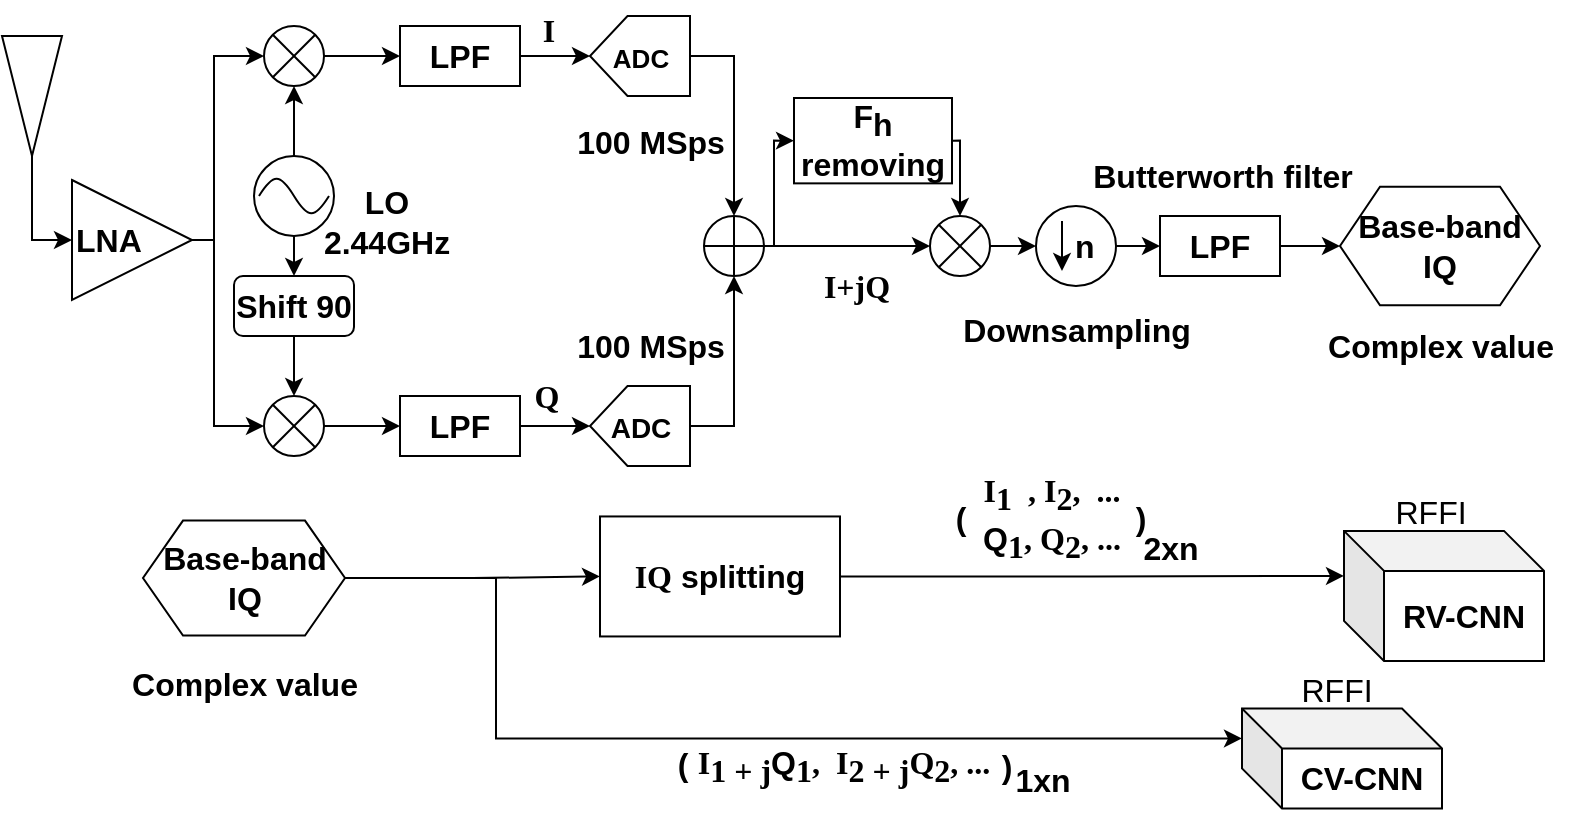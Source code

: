 <mxfile version="23.1.5" type="github">
  <diagram name="Page-1" id="2YBvvXClWsGukQMizWep">
    <mxGraphModel dx="941" dy="523" grid="1" gridSize="10" guides="1" tooltips="1" connect="1" arrows="1" fold="1" page="1" pageScale="1" pageWidth="850" pageHeight="1100" math="0" shadow="0">
      <root>
        <mxCell id="0" />
        <mxCell id="1" parent="0" />
        <mxCell id="MCohfSdGYtcVFteW_mZE-78" style="edgeStyle=orthogonalEdgeStyle;rounded=0;orthogonalLoop=1;jettySize=auto;html=1;exitX=1;exitY=0.5;exitDx=0;exitDy=0;entryX=0;entryY=0.5;entryDx=0;entryDy=0;fontSize=16;fontStyle=1" parent="1" source="MCohfSdGYtcVFteW_mZE-2" target="MCohfSdGYtcVFteW_mZE-4" edge="1">
          <mxGeometry relative="1" as="geometry" />
        </mxCell>
        <mxCell id="MCohfSdGYtcVFteW_mZE-2" value="" style="triangle;whiteSpace=wrap;html=1;rotation=90;fontSize=16;fontStyle=1" parent="1" vertex="1">
          <mxGeometry x="-12" y="275" width="60" height="30" as="geometry" />
        </mxCell>
        <mxCell id="MCohfSdGYtcVFteW_mZE-27" style="edgeStyle=orthogonalEdgeStyle;rounded=0;orthogonalLoop=1;jettySize=auto;html=1;exitX=1;exitY=0.5;exitDx=0;exitDy=0;entryX=0;entryY=0.5;entryDx=0;entryDy=0;fontSize=16;fontStyle=1" parent="1" source="MCohfSdGYtcVFteW_mZE-4" target="MCohfSdGYtcVFteW_mZE-12" edge="1">
          <mxGeometry relative="1" as="geometry">
            <mxPoint x="96" y="390" as="targetPoint" />
            <Array as="points">
              <mxPoint x="109" y="362" />
              <mxPoint x="109" y="455" />
            </Array>
          </mxGeometry>
        </mxCell>
        <mxCell id="MCohfSdGYtcVFteW_mZE-75" style="edgeStyle=orthogonalEdgeStyle;rounded=0;orthogonalLoop=1;jettySize=auto;html=1;exitX=1;exitY=0.5;exitDx=0;exitDy=0;entryX=0;entryY=0.5;entryDx=0;entryDy=0;fontSize=16;fontStyle=1" parent="1" source="MCohfSdGYtcVFteW_mZE-4" target="MCohfSdGYtcVFteW_mZE-6" edge="1">
          <mxGeometry relative="1" as="geometry">
            <Array as="points">
              <mxPoint x="109" y="362" />
              <mxPoint x="109" y="270" />
            </Array>
          </mxGeometry>
        </mxCell>
        <mxCell id="MCohfSdGYtcVFteW_mZE-4" value="&lt;font style=&quot;font-size: 16px;&quot;&gt;LNA&lt;/font&gt;" style="triangle;whiteSpace=wrap;html=1;align=left;fontSize=16;fontStyle=1" parent="1" vertex="1">
          <mxGeometry x="38" y="332" width="60" height="60" as="geometry" />
        </mxCell>
        <mxCell id="MCohfSdGYtcVFteW_mZE-10" value="" style="group;fontSize=16;fontStyle=1" parent="1" vertex="1" connectable="0">
          <mxGeometry x="134" y="255" width="30" height="30" as="geometry" />
        </mxCell>
        <mxCell id="MCohfSdGYtcVFteW_mZE-6" value="" style="ellipse;whiteSpace=wrap;html=1;aspect=fixed;fontSize=16;fontStyle=1" parent="MCohfSdGYtcVFteW_mZE-10" vertex="1">
          <mxGeometry width="30" height="30" as="geometry" />
        </mxCell>
        <mxCell id="MCohfSdGYtcVFteW_mZE-8" style="edgeStyle=none;rounded=0;orthogonalLoop=1;jettySize=auto;html=1;exitX=0;exitY=0;exitDx=0;exitDy=0;entryX=1;entryY=1;entryDx=0;entryDy=0;endArrow=none;endFill=0;fontSize=16;fontStyle=1" parent="MCohfSdGYtcVFteW_mZE-10" source="MCohfSdGYtcVFteW_mZE-6" target="MCohfSdGYtcVFteW_mZE-6" edge="1">
          <mxGeometry relative="1" as="geometry" />
        </mxCell>
        <mxCell id="MCohfSdGYtcVFteW_mZE-9" style="edgeStyle=none;rounded=0;orthogonalLoop=1;jettySize=auto;html=1;exitX=1;exitY=0;exitDx=0;exitDy=0;entryX=0;entryY=1;entryDx=0;entryDy=0;endArrow=none;endFill=0;fontSize=16;fontStyle=1" parent="MCohfSdGYtcVFteW_mZE-10" source="MCohfSdGYtcVFteW_mZE-6" target="MCohfSdGYtcVFteW_mZE-6" edge="1">
          <mxGeometry relative="1" as="geometry" />
        </mxCell>
        <mxCell id="MCohfSdGYtcVFteW_mZE-11" value="" style="group;fontSize=16;fontStyle=1" parent="1" vertex="1" connectable="0">
          <mxGeometry x="134" y="440" width="30" height="30" as="geometry" />
        </mxCell>
        <mxCell id="MCohfSdGYtcVFteW_mZE-12" value="" style="ellipse;whiteSpace=wrap;html=1;aspect=fixed;fontSize=16;fontStyle=1" parent="MCohfSdGYtcVFteW_mZE-11" vertex="1">
          <mxGeometry width="30" height="30" as="geometry" />
        </mxCell>
        <mxCell id="MCohfSdGYtcVFteW_mZE-13" style="edgeStyle=none;rounded=0;orthogonalLoop=1;jettySize=auto;html=1;exitX=0;exitY=0;exitDx=0;exitDy=0;entryX=1;entryY=1;entryDx=0;entryDy=0;endArrow=none;endFill=0;fontSize=16;fontStyle=1" parent="MCohfSdGYtcVFteW_mZE-11" source="MCohfSdGYtcVFteW_mZE-12" target="MCohfSdGYtcVFteW_mZE-12" edge="1">
          <mxGeometry relative="1" as="geometry" />
        </mxCell>
        <mxCell id="MCohfSdGYtcVFteW_mZE-14" style="edgeStyle=none;rounded=0;orthogonalLoop=1;jettySize=auto;html=1;exitX=1;exitY=0;exitDx=0;exitDy=0;entryX=0;entryY=1;entryDx=0;entryDy=0;endArrow=none;endFill=0;fontSize=16;fontStyle=1" parent="MCohfSdGYtcVFteW_mZE-11" source="MCohfSdGYtcVFteW_mZE-12" target="MCohfSdGYtcVFteW_mZE-12" edge="1">
          <mxGeometry relative="1" as="geometry" />
        </mxCell>
        <mxCell id="MCohfSdGYtcVFteW_mZE-25" style="edgeStyle=none;rounded=0;orthogonalLoop=1;jettySize=auto;html=1;exitX=0.5;exitY=1;exitDx=0;exitDy=0;entryX=0.5;entryY=0;entryDx=0;entryDy=0;fontSize=16;fontStyle=1" parent="1" source="MCohfSdGYtcVFteW_mZE-15" target="MCohfSdGYtcVFteW_mZE-12" edge="1">
          <mxGeometry relative="1" as="geometry" />
        </mxCell>
        <mxCell id="MCohfSdGYtcVFteW_mZE-15" value="Shift 90" style="rounded=1;whiteSpace=wrap;html=1;fontSize=16;fontStyle=1" parent="1" vertex="1">
          <mxGeometry x="119" y="380" width="60" height="30" as="geometry" />
        </mxCell>
        <mxCell id="MCohfSdGYtcVFteW_mZE-22" style="edgeStyle=none;rounded=0;orthogonalLoop=1;jettySize=auto;html=1;exitX=0.5;exitY=0;exitDx=0;exitDy=0;entryX=0.5;entryY=1;entryDx=0;entryDy=0;fontSize=16;fontStyle=1" parent="1" source="MCohfSdGYtcVFteW_mZE-16" target="MCohfSdGYtcVFteW_mZE-6" edge="1">
          <mxGeometry relative="1" as="geometry" />
        </mxCell>
        <mxCell id="MCohfSdGYtcVFteW_mZE-26" style="edgeStyle=none;rounded=0;orthogonalLoop=1;jettySize=auto;html=1;exitX=0.5;exitY=1;exitDx=0;exitDy=0;entryX=0.5;entryY=0;entryDx=0;entryDy=0;fontSize=16;fontStyle=1" parent="1" source="MCohfSdGYtcVFteW_mZE-16" target="MCohfSdGYtcVFteW_mZE-15" edge="1">
          <mxGeometry relative="1" as="geometry" />
        </mxCell>
        <mxCell id="MCohfSdGYtcVFteW_mZE-20" value="LO &lt;br style=&quot;font-size: 16px;&quot;&gt;2.44GHz" style="text;html=1;align=center;verticalAlign=middle;resizable=0;points=[];autosize=1;strokeColor=none;fillColor=none;fontSize=16;fontStyle=1" parent="1" vertex="1">
          <mxGeometry x="150" y="328" width="90" height="50" as="geometry" />
        </mxCell>
        <mxCell id="MCohfSdGYtcVFteW_mZE-37" style="edgeStyle=none;rounded=0;orthogonalLoop=1;jettySize=auto;html=1;exitX=1;exitY=0.5;exitDx=0;exitDy=0;fontSize=16;fontStyle=1" parent="1" source="MCohfSdGYtcVFteW_mZE-28" target="MCohfSdGYtcVFteW_mZE-35" edge="1">
          <mxGeometry relative="1" as="geometry" />
        </mxCell>
        <mxCell id="MCohfSdGYtcVFteW_mZE-28" value="LPF" style="rounded=0;whiteSpace=wrap;html=1;fontSize=16;fontStyle=1" parent="1" vertex="1">
          <mxGeometry x="202" y="255" width="60" height="30" as="geometry" />
        </mxCell>
        <mxCell id="MCohfSdGYtcVFteW_mZE-38" style="edgeStyle=none;rounded=0;orthogonalLoop=1;jettySize=auto;html=1;exitX=1;exitY=0.5;exitDx=0;exitDy=0;fontSize=16;fontStyle=1" parent="1" source="MCohfSdGYtcVFteW_mZE-29" target="MCohfSdGYtcVFteW_mZE-36" edge="1">
          <mxGeometry relative="1" as="geometry" />
        </mxCell>
        <mxCell id="MCohfSdGYtcVFteW_mZE-29" value="LPF" style="rounded=0;whiteSpace=wrap;html=1;fontSize=16;fontStyle=1" parent="1" vertex="1">
          <mxGeometry x="202" y="440" width="60" height="30" as="geometry" />
        </mxCell>
        <mxCell id="MCohfSdGYtcVFteW_mZE-30" style="edgeStyle=none;rounded=0;orthogonalLoop=1;jettySize=auto;html=1;exitX=1;exitY=0.5;exitDx=0;exitDy=0;entryX=0;entryY=0.5;entryDx=0;entryDy=0;fontSize=16;fontStyle=1" parent="1" source="MCohfSdGYtcVFteW_mZE-6" target="MCohfSdGYtcVFteW_mZE-28" edge="1">
          <mxGeometry relative="1" as="geometry" />
        </mxCell>
        <mxCell id="MCohfSdGYtcVFteW_mZE-31" style="edgeStyle=none;rounded=0;orthogonalLoop=1;jettySize=auto;html=1;exitX=1;exitY=0.5;exitDx=0;exitDy=0;entryX=0;entryY=0.5;entryDx=0;entryDy=0;fontSize=16;fontStyle=1" parent="1" source="MCohfSdGYtcVFteW_mZE-12" target="MCohfSdGYtcVFteW_mZE-29" edge="1">
          <mxGeometry relative="1" as="geometry" />
        </mxCell>
        <mxCell id="MCohfSdGYtcVFteW_mZE-33" value="" style="shape=offPageConnector;whiteSpace=wrap;html=1;rotation=90;fontSize=16;fontStyle=1" parent="1" vertex="1">
          <mxGeometry x="302" y="245" width="40" height="50" as="geometry" />
        </mxCell>
        <mxCell id="MCohfSdGYtcVFteW_mZE-34" value="" style="shape=offPageConnector;whiteSpace=wrap;html=1;rotation=90;fontSize=16;fontStyle=1" parent="1" vertex="1">
          <mxGeometry x="302" y="430" width="40" height="50" as="geometry" />
        </mxCell>
        <mxCell id="MCohfSdGYtcVFteW_mZE-50" style="edgeStyle=orthogonalEdgeStyle;rounded=0;orthogonalLoop=1;jettySize=auto;html=1;entryX=0;entryY=0;entryDx=0;entryDy=0;fontSize=16;fontStyle=1" parent="1" source="MCohfSdGYtcVFteW_mZE-35" target="MCohfSdGYtcVFteW_mZE-47" edge="1">
          <mxGeometry relative="1" as="geometry">
            <Array as="points">
              <mxPoint x="369" y="270" />
              <mxPoint x="369" y="350" />
            </Array>
          </mxGeometry>
        </mxCell>
        <mxCell id="MCohfSdGYtcVFteW_mZE-35" value="&lt;font style=&quot;font-size: 13px;&quot;&gt;ADC&lt;/font&gt;" style="text;html=1;align=center;verticalAlign=middle;resizable=0;points=[];autosize=1;strokeColor=none;fillColor=none;fontSize=16;fontStyle=1" parent="1" vertex="1">
          <mxGeometry x="297" y="255" width="50" height="30" as="geometry" />
        </mxCell>
        <mxCell id="MCohfSdGYtcVFteW_mZE-51" style="edgeStyle=orthogonalEdgeStyle;rounded=0;orthogonalLoop=1;jettySize=auto;html=1;entryX=1;entryY=1;entryDx=0;entryDy=0;fontSize=16;fontStyle=1" parent="1" source="MCohfSdGYtcVFteW_mZE-36" target="MCohfSdGYtcVFteW_mZE-47" edge="1">
          <mxGeometry relative="1" as="geometry">
            <Array as="points">
              <mxPoint x="369" y="455" />
              <mxPoint x="369" y="380" />
            </Array>
          </mxGeometry>
        </mxCell>
        <mxCell id="MCohfSdGYtcVFteW_mZE-36" value="&lt;font style=&quot;font-size: 14px;&quot;&gt;ADC&lt;/font&gt;" style="text;html=1;align=center;verticalAlign=middle;resizable=0;points=[];autosize=1;strokeColor=none;fillColor=none;fontSize=16;fontStyle=1" parent="1" vertex="1">
          <mxGeometry x="297" y="440" width="50" height="30" as="geometry" />
        </mxCell>
        <mxCell id="MCohfSdGYtcVFteW_mZE-39" value="&lt;font face=&quot;Verdana&quot; style=&quot;font-size: 16px;&quot;&gt;I&lt;/font&gt;" style="text;html=1;align=center;verticalAlign=middle;resizable=0;points=[];autosize=1;strokeColor=none;fillColor=none;fontSize=16;fontStyle=1" parent="1" vertex="1">
          <mxGeometry x="261" y="242" width="30" height="30" as="geometry" />
        </mxCell>
        <mxCell id="MCohfSdGYtcVFteW_mZE-40" value="&lt;font face=&quot;Verdana&quot; style=&quot;font-size: 16px;&quot;&gt;Q&lt;/font&gt;" style="text;html=1;align=center;verticalAlign=middle;resizable=0;points=[];autosize=1;strokeColor=none;fillColor=none;fontSize=16;fontStyle=1" parent="1" vertex="1">
          <mxGeometry x="255" y="425" width="40" height="30" as="geometry" />
        </mxCell>
        <mxCell id="MCohfSdGYtcVFteW_mZE-41" value="100 MSps" style="text;html=1;align=center;verticalAlign=middle;resizable=0;points=[];autosize=1;strokeColor=none;fillColor=none;fontSize=16;fontStyle=1" parent="1" vertex="1">
          <mxGeometry x="277" y="298.45" width="100" height="30" as="geometry" />
        </mxCell>
        <mxCell id="MCohfSdGYtcVFteW_mZE-42" value="100 MSps" style="text;html=1;align=center;verticalAlign=middle;resizable=0;points=[];autosize=1;strokeColor=none;fillColor=none;fontSize=16;fontStyle=1" parent="1" vertex="1">
          <mxGeometry x="277" y="400" width="100" height="30" as="geometry" />
        </mxCell>
        <mxCell id="MCohfSdGYtcVFteW_mZE-43" value="" style="group;fontSize=16;fontStyle=1" parent="1" vertex="1" connectable="0">
          <mxGeometry x="129" y="320" width="40" height="40" as="geometry" />
        </mxCell>
        <mxCell id="MCohfSdGYtcVFteW_mZE-16" value="" style="ellipse;whiteSpace=wrap;html=1;aspect=fixed;fontSize=16;fontStyle=1" parent="MCohfSdGYtcVFteW_mZE-43" vertex="1">
          <mxGeometry width="40" height="40" as="geometry" />
        </mxCell>
        <mxCell id="MCohfSdGYtcVFteW_mZE-19" value="" style="pointerEvents=1;verticalLabelPosition=bottom;shadow=0;dashed=0;align=center;html=1;verticalAlign=top;shape=mxgraph.electrical.waveforms.sine_wave;fontSize=16;fontStyle=1" parent="MCohfSdGYtcVFteW_mZE-43" vertex="1">
          <mxGeometry x="2.5" y="8.45" width="35" height="23.09" as="geometry" />
        </mxCell>
        <mxCell id="MCohfSdGYtcVFteW_mZE-74" style="edgeStyle=orthogonalEdgeStyle;rounded=0;orthogonalLoop=1;jettySize=auto;html=1;exitX=1;exitY=0.5;exitDx=0;exitDy=0;entryX=0;entryY=0.5;entryDx=0;entryDy=0;fontSize=16;fontStyle=1" parent="1" source="MCohfSdGYtcVFteW_mZE-44" target="MCohfSdGYtcVFteW_mZE-73" edge="1">
          <mxGeometry relative="1" as="geometry">
            <mxPoint x="604.0" y="365" as="targetPoint" />
          </mxGeometry>
        </mxCell>
        <mxCell id="MCohfSdGYtcVFteW_mZE-46" value="" style="group;rotation=45;fontSize=16;fontStyle=1" parent="1" vertex="1" connectable="0">
          <mxGeometry x="354" y="350" width="30" height="30" as="geometry" />
        </mxCell>
        <mxCell id="MCohfSdGYtcVFteW_mZE-47" value="" style="ellipse;whiteSpace=wrap;html=1;aspect=fixed;rotation=45;fontSize=16;fontStyle=1" parent="MCohfSdGYtcVFteW_mZE-46" vertex="1">
          <mxGeometry width="30" height="30" as="geometry" />
        </mxCell>
        <mxCell id="MCohfSdGYtcVFteW_mZE-48" style="edgeStyle=none;rounded=0;orthogonalLoop=1;jettySize=auto;html=1;exitX=0;exitY=0;exitDx=0;exitDy=0;entryX=1;entryY=1;entryDx=0;entryDy=0;endArrow=none;endFill=0;fontSize=16;fontStyle=1" parent="MCohfSdGYtcVFteW_mZE-46" source="MCohfSdGYtcVFteW_mZE-47" target="MCohfSdGYtcVFteW_mZE-47" edge="1">
          <mxGeometry relative="1" as="geometry" />
        </mxCell>
        <mxCell id="MCohfSdGYtcVFteW_mZE-49" style="edgeStyle=none;rounded=0;orthogonalLoop=1;jettySize=auto;html=1;exitX=1;exitY=0;exitDx=0;exitDy=0;entryX=0;entryY=1;entryDx=0;entryDy=0;endArrow=none;endFill=0;fontSize=16;fontStyle=1" parent="MCohfSdGYtcVFteW_mZE-46" source="MCohfSdGYtcVFteW_mZE-47" target="MCohfSdGYtcVFteW_mZE-47" edge="1">
          <mxGeometry relative="1" as="geometry" />
        </mxCell>
        <mxCell id="MCohfSdGYtcVFteW_mZE-52" value="" style="group;fontSize=16;fontStyle=1" parent="1" vertex="1" connectable="0">
          <mxGeometry x="467" y="350" width="30" height="30" as="geometry" />
        </mxCell>
        <mxCell id="MCohfSdGYtcVFteW_mZE-53" value="" style="ellipse;whiteSpace=wrap;html=1;aspect=fixed;fontSize=16;fontStyle=1" parent="MCohfSdGYtcVFteW_mZE-52" vertex="1">
          <mxGeometry width="30" height="30" as="geometry" />
        </mxCell>
        <mxCell id="MCohfSdGYtcVFteW_mZE-54" style="edgeStyle=none;rounded=0;orthogonalLoop=1;jettySize=auto;html=1;exitX=0;exitY=0;exitDx=0;exitDy=0;entryX=1;entryY=1;entryDx=0;entryDy=0;endArrow=none;endFill=0;fontSize=16;fontStyle=1" parent="MCohfSdGYtcVFteW_mZE-52" source="MCohfSdGYtcVFteW_mZE-53" target="MCohfSdGYtcVFteW_mZE-53" edge="1">
          <mxGeometry relative="1" as="geometry" />
        </mxCell>
        <mxCell id="MCohfSdGYtcVFteW_mZE-55" style="edgeStyle=none;rounded=0;orthogonalLoop=1;jettySize=auto;html=1;exitX=1;exitY=0;exitDx=0;exitDy=0;entryX=0;entryY=1;entryDx=0;entryDy=0;endArrow=none;endFill=0;fontSize=16;fontStyle=1" parent="MCohfSdGYtcVFteW_mZE-52" source="MCohfSdGYtcVFteW_mZE-53" target="MCohfSdGYtcVFteW_mZE-53" edge="1">
          <mxGeometry relative="1" as="geometry" />
        </mxCell>
        <mxCell id="MCohfSdGYtcVFteW_mZE-56" style="edgeStyle=orthogonalEdgeStyle;rounded=0;orthogonalLoop=1;jettySize=auto;html=1;exitX=1;exitY=0;exitDx=0;exitDy=0;entryX=0;entryY=0.5;entryDx=0;entryDy=0;fontSize=16;fontStyle=1" parent="1" source="MCohfSdGYtcVFteW_mZE-47" target="MCohfSdGYtcVFteW_mZE-53" edge="1">
          <mxGeometry relative="1" as="geometry" />
        </mxCell>
        <mxCell id="MCohfSdGYtcVFteW_mZE-57" value="&lt;font face=&quot;Times New Roman&quot; style=&quot;font-size: 16px;&quot;&gt;I+jQ&lt;/font&gt;" style="text;html=1;align=center;verticalAlign=middle;resizable=0;points=[];autosize=1;strokeColor=none;fillColor=none;fontSize=16;fontStyle=1" parent="1" vertex="1">
          <mxGeometry x="400" y="370" width="60" height="30" as="geometry" />
        </mxCell>
        <mxCell id="MCohfSdGYtcVFteW_mZE-63" style="edgeStyle=orthogonalEdgeStyle;rounded=0;orthogonalLoop=1;jettySize=auto;html=1;exitX=1;exitY=0.5;exitDx=0;exitDy=0;entryX=0.5;entryY=0;entryDx=0;entryDy=0;fontSize=16;fontStyle=1" parent="1" source="MCohfSdGYtcVFteW_mZE-59" target="MCohfSdGYtcVFteW_mZE-53" edge="1">
          <mxGeometry relative="1" as="geometry">
            <Array as="points">
              <mxPoint x="482" y="313" />
              <mxPoint x="482" y="350" />
            </Array>
          </mxGeometry>
        </mxCell>
        <mxCell id="MCohfSdGYtcVFteW_mZE-59" value="F&lt;sub style=&quot;font-size: 16px;&quot;&gt;h&lt;/sub&gt; removing" style="rounded=0;whiteSpace=wrap;html=1;fontSize=16;fontStyle=1" parent="1" vertex="1">
          <mxGeometry x="399" y="291" width="79" height="42.68" as="geometry" />
        </mxCell>
        <mxCell id="MCohfSdGYtcVFteW_mZE-62" style="edgeStyle=orthogonalEdgeStyle;rounded=0;orthogonalLoop=1;jettySize=auto;html=1;exitX=1;exitY=0;exitDx=0;exitDy=0;entryX=0;entryY=0.5;entryDx=0;entryDy=0;fontSize=16;fontStyle=1" parent="1" source="MCohfSdGYtcVFteW_mZE-47" target="MCohfSdGYtcVFteW_mZE-59" edge="1">
          <mxGeometry relative="1" as="geometry">
            <Array as="points">
              <mxPoint x="389" y="365" />
              <mxPoint x="389" y="313" />
            </Array>
          </mxGeometry>
        </mxCell>
        <mxCell id="MCohfSdGYtcVFteW_mZE-64" style="edgeStyle=orthogonalEdgeStyle;rounded=0;orthogonalLoop=1;jettySize=auto;html=1;exitX=1;exitY=0.5;exitDx=0;exitDy=0;fontSize=16;fontStyle=1" parent="1" source="MCohfSdGYtcVFteW_mZE-53" target="MCohfSdGYtcVFteW_mZE-44" edge="1">
          <mxGeometry relative="1" as="geometry" />
        </mxCell>
        <mxCell id="MCohfSdGYtcVFteW_mZE-68" value="Downsampling" style="text;html=1;align=center;verticalAlign=middle;resizable=0;points=[];autosize=1;strokeColor=none;fillColor=none;fontSize=16;fontStyle=1" parent="1" vertex="1">
          <mxGeometry x="470" y="392" width="140" height="30" as="geometry" />
        </mxCell>
        <mxCell id="MCohfSdGYtcVFteW_mZE-80" style="edgeStyle=orthogonalEdgeStyle;rounded=0;orthogonalLoop=1;jettySize=auto;html=1;exitX=1;exitY=0.5;exitDx=0;exitDy=0;entryX=0;entryY=0.5;entryDx=0;entryDy=0;fontSize=16;fontStyle=1" parent="1" source="MCohfSdGYtcVFteW_mZE-73" target="MCohfSdGYtcVFteW_mZE-94" edge="1">
          <mxGeometry relative="1" as="geometry">
            <mxPoint x="668.0" y="364.995" as="targetPoint" />
            <mxPoint x="628.0" y="365" as="sourcePoint" />
          </mxGeometry>
        </mxCell>
        <mxCell id="MCohfSdGYtcVFteW_mZE-73" value="LPF" style="rounded=0;whiteSpace=wrap;html=1;fontSize=16;fontStyle=1" parent="1" vertex="1">
          <mxGeometry x="582" y="350" width="60" height="30" as="geometry" />
        </mxCell>
        <mxCell id="MCohfSdGYtcVFteW_mZE-77" value="Butterworth filter" style="text;html=1;align=center;verticalAlign=middle;resizable=0;points=[];autosize=1;strokeColor=none;fillColor=none;fontSize=16;fontStyle=1" parent="1" vertex="1">
          <mxGeometry x="538" y="315" width="150" height="30" as="geometry" />
        </mxCell>
        <mxCell id="MCohfSdGYtcVFteW_mZE-101" value="" style="edgeStyle=orthogonalEdgeStyle;rounded=0;orthogonalLoop=1;jettySize=auto;html=1;fontSize=16;fontStyle=1" parent="1" source="MCohfSdGYtcVFteW_mZE-93" target="MCohfSdGYtcVFteW_mZE-100" edge="1">
          <mxGeometry relative="1" as="geometry" />
        </mxCell>
        <mxCell id="MCohfSdGYtcVFteW_mZE-93" value="Base-band&lt;br style=&quot;font-size: 16px;&quot;&gt;IQ" style="shape=hexagon;perimeter=hexagonPerimeter2;whiteSpace=wrap;html=1;fixedSize=1;fontSize=16;fontStyle=1" parent="1" vertex="1">
          <mxGeometry x="73.5" y="502.28" width="101" height="57.45" as="geometry" />
        </mxCell>
        <mxCell id="MCohfSdGYtcVFteW_mZE-94" value="Base-band&lt;br style=&quot;font-size: 16px;&quot;&gt;IQ" style="shape=hexagon;perimeter=hexagonPerimeter2;whiteSpace=wrap;html=1;fixedSize=1;fontSize=16;fontStyle=1" parent="1" vertex="1">
          <mxGeometry x="672" y="335.39" width="100" height="59.23" as="geometry" />
        </mxCell>
        <mxCell id="MCohfSdGYtcVFteW_mZE-95" value="Complex value" style="text;html=1;align=center;verticalAlign=middle;resizable=0;points=[];autosize=1;strokeColor=none;fillColor=none;fontSize=16;fontStyle=1" parent="1" vertex="1">
          <mxGeometry x="652" y="400" width="140" height="30" as="geometry" />
        </mxCell>
        <mxCell id="MCohfSdGYtcVFteW_mZE-98" value="Complex value" style="text;html=1;align=center;verticalAlign=middle;resizable=0;points=[];autosize=1;strokeColor=none;fillColor=none;fontSize=16;fontStyle=1" parent="1" vertex="1">
          <mxGeometry x="54" y="569.22" width="140" height="30" as="geometry" />
        </mxCell>
        <mxCell id="MCohfSdGYtcVFteW_mZE-108" style="edgeStyle=orthogonalEdgeStyle;rounded=0;orthogonalLoop=1;jettySize=auto;html=1;exitX=1;exitY=0.5;exitDx=0;exitDy=0;fontSize=16;fontStyle=1;entryX=0;entryY=0;entryDx=0;entryDy=22.5;entryPerimeter=0;" parent="1" source="MCohfSdGYtcVFteW_mZE-100" target="3jCAR0RqgsVT-A8-6bMD-13" edge="1">
          <mxGeometry relative="1" as="geometry">
            <mxPoint x="660" y="550" as="targetPoint" />
          </mxGeometry>
        </mxCell>
        <mxCell id="MCohfSdGYtcVFteW_mZE-100" value="&lt;font style=&quot;border-color: var(--border-color);&quot; face=&quot;Times New Roman&quot;&gt;IQ&lt;/font&gt;&amp;nbsp;splitting" style="whiteSpace=wrap;html=1;fontSize=16;fontStyle=1" parent="1" vertex="1">
          <mxGeometry x="302" y="500.225" width="120" height="60" as="geometry" />
        </mxCell>
        <mxCell id="3jCAR0RqgsVT-A8-6bMD-2" value="" style="group;fontSize=16;fontStyle=1" parent="1" vertex="1" connectable="0">
          <mxGeometry x="520" y="345" width="40" height="40" as="geometry" />
        </mxCell>
        <mxCell id="MCohfSdGYtcVFteW_mZE-44" value="&lt;font style=&quot;font-size: 16px;&quot;&gt;&amp;nbsp; n&lt;/font&gt;" style="ellipse;whiteSpace=wrap;html=1;aspect=fixed;fontSize=16;fontStyle=1" parent="3jCAR0RqgsVT-A8-6bMD-2" vertex="1">
          <mxGeometry width="40" height="40" as="geometry" />
        </mxCell>
        <mxCell id="MCohfSdGYtcVFteW_mZE-65" value="" style="endArrow=classic;html=1;rounded=0;fontSize=16;fontStyle=1" parent="3jCAR0RqgsVT-A8-6bMD-2" edge="1">
          <mxGeometry width="50" height="50" relative="1" as="geometry">
            <mxPoint x="13" y="7.5" as="sourcePoint" />
            <mxPoint x="13" y="32.5" as="targetPoint" />
          </mxGeometry>
        </mxCell>
        <mxCell id="3jCAR0RqgsVT-A8-6bMD-14" value="CV-CNN" style="shape=cube;whiteSpace=wrap;html=1;boundedLbl=1;backgroundOutline=1;darkOpacity=0.05;darkOpacity2=0.1;fontSize=16;fontStyle=1" parent="1" vertex="1">
          <mxGeometry x="623" y="596.22" width="100" height="50" as="geometry" />
        </mxCell>
        <mxCell id="3jCAR0RqgsVT-A8-6bMD-13" value="RV-CNN" style="shape=cube;whiteSpace=wrap;html=1;boundedLbl=1;backgroundOutline=1;darkOpacity=0.05;darkOpacity2=0.1;fontSize=16;fontStyle=1" parent="1" vertex="1">
          <mxGeometry x="674" y="507.45" width="100" height="65" as="geometry" />
        </mxCell>
        <mxCell id="3jCAR0RqgsVT-A8-6bMD-22" style="edgeStyle=orthogonalEdgeStyle;rounded=0;orthogonalLoop=1;jettySize=auto;html=1;exitX=1;exitY=0.5;exitDx=0;exitDy=0;entryX=0;entryY=0;entryDx=0;entryDy=15;entryPerimeter=0;" parent="1" source="MCohfSdGYtcVFteW_mZE-93" target="3jCAR0RqgsVT-A8-6bMD-14" edge="1">
          <mxGeometry relative="1" as="geometry">
            <Array as="points">
              <mxPoint x="250" y="531" />
              <mxPoint x="250" y="611" />
            </Array>
          </mxGeometry>
        </mxCell>
        <mxCell id="3jCAR0RqgsVT-A8-6bMD-23" value="&lt;font style=&quot;font-size: 16px;&quot;&gt;RFFI&lt;/font&gt;" style="text;html=1;align=center;verticalAlign=middle;resizable=0;points=[];autosize=1;strokeColor=none;fillColor=none;" parent="1" vertex="1">
          <mxGeometry x="687" y="483.28" width="60" height="30" as="geometry" />
        </mxCell>
        <mxCell id="3jCAR0RqgsVT-A8-6bMD-24" value="&lt;font style=&quot;font-size: 16px;&quot;&gt;RFFI&lt;/font&gt;" style="text;html=1;align=center;verticalAlign=middle;resizable=0;points=[];autosize=1;strokeColor=none;fillColor=none;" parent="1" vertex="1">
          <mxGeometry x="640" y="572.45" width="60" height="30" as="geometry" />
        </mxCell>
        <mxCell id="VQf5QNt3yhHVSwAbH0Hf-1" value="" style="group" vertex="1" connectable="0" parent="1">
          <mxGeometry x="467" y="453.28" width="127.79" height="90" as="geometry" />
        </mxCell>
        <mxCell id="3jCAR0RqgsVT-A8-6bMD-8" value="2xn" style="text;html=1;align=center;verticalAlign=middle;resizable=0;points=[];autosize=1;strokeColor=none;fillColor=none;fontSize=16;fontStyle=1" parent="VQf5QNt3yhHVSwAbH0Hf-1" vertex="1">
          <mxGeometry x="95.0" y="48" width="50" height="30" as="geometry" />
        </mxCell>
        <mxCell id="MCohfSdGYtcVFteW_mZE-104" value="&lt;font style=&quot;font-size: 16px;&quot;&gt;(&lt;/font&gt;" style="text;html=1;align=center;verticalAlign=middle;resizable=0;points=[];autosize=1;strokeColor=none;fillColor=none;fontSize=16;fontStyle=1" parent="VQf5QNt3yhHVSwAbH0Hf-1" vertex="1">
          <mxGeometry y="32.22" width="30" height="30" as="geometry" />
        </mxCell>
        <mxCell id="MCohfSdGYtcVFteW_mZE-96" value="&lt;font face=&quot;Times New Roman&quot; style=&quot;font-size: 16px;&quot;&gt;I&lt;sub style=&quot;font-size: 16px;&quot;&gt;1&amp;nbsp;&amp;nbsp;&lt;/sub&gt;, I&lt;sub style=&quot;font-size: 16px;&quot;&gt;2&lt;/sub&gt;,&amp;nbsp; ...&lt;br style=&quot;font-size: 16px;&quot;&gt;&lt;/font&gt;Q&lt;sub style=&quot;border-color: var(--border-color); font-family: &amp;quot;Times New Roman&amp;quot;; font-size: 16px;&quot;&gt;1&lt;/sub&gt;&lt;span style=&quot;font-family: &amp;quot;Times New Roman&amp;quot;; font-size: 16px;&quot;&gt;, Q&lt;/span&gt;&lt;sub style=&quot;border-color: var(--border-color); font-family: &amp;quot;Times New Roman&amp;quot;; font-size: 16px;&quot;&gt;2&lt;/sub&gt;&lt;span style=&quot;font-family: &amp;quot;Times New Roman&amp;quot;; font-size: 16px;&quot;&gt;, ...&lt;/span&gt;" style="text;html=1;strokeColor=none;fillColor=none;align=center;verticalAlign=middle;whiteSpace=wrap;rounded=0;fontSize=16;fontStyle=1" parent="VQf5QNt3yhHVSwAbH0Hf-1" vertex="1">
          <mxGeometry x="17" y="32.95" width="88.421" height="30" as="geometry" />
        </mxCell>
        <mxCell id="MCohfSdGYtcVFteW_mZE-105" value="&lt;span style=&quot;font-size: 16px;&quot;&gt;)&lt;/span&gt;" style="text;html=1;align=center;verticalAlign=middle;resizable=0;points=[];autosize=1;strokeColor=none;fillColor=none;fontSize=16;fontStyle=1" parent="VQf5QNt3yhHVSwAbH0Hf-1" vertex="1">
          <mxGeometry x="89.789" y="32.95" width="30" height="30" as="geometry" />
        </mxCell>
        <mxCell id="VQf5QNt3yhHVSwAbH0Hf-3" value="" style="group" vertex="1" connectable="0" parent="1">
          <mxGeometry x="57.58" y="584.83" width="480.42" height="72.78" as="geometry" />
        </mxCell>
        <mxCell id="3jCAR0RqgsVT-A8-6bMD-4" value="&lt;font style=&quot;font-size: 16px;&quot;&gt;(&lt;/font&gt;" style="text;html=1;align=center;verticalAlign=middle;resizable=0;points=[];autosize=1;strokeColor=none;fillColor=none;fontSize=16;fontStyle=1" parent="VQf5QNt3yhHVSwAbH0Hf-3" vertex="1">
          <mxGeometry x="270" y="23.78" width="30" height="30" as="geometry" />
        </mxCell>
        <mxCell id="3jCAR0RqgsVT-A8-6bMD-7" value="&lt;span style=&quot;font-size: 16px;&quot;&gt;)&lt;/span&gt;" style="text;html=1;align=center;verticalAlign=middle;resizable=0;points=[];autosize=1;strokeColor=none;fillColor=none;fontSize=16;fontStyle=1" parent="VQf5QNt3yhHVSwAbH0Hf-3" vertex="1">
          <mxGeometry x="432.421" y="24.78" width="30" height="30" as="geometry" />
        </mxCell>
        <mxCell id="3jCAR0RqgsVT-A8-6bMD-6" value="&lt;font face=&quot;Times New Roman&quot; style=&quot;font-size: 16px;&quot;&gt;I&lt;sub style=&quot;font-size: 16px;&quot;&gt;1 + j&lt;/sub&gt;&lt;/font&gt;Q&lt;sub style=&quot;border-color: var(--border-color); font-family: &amp;quot;Times New Roman&amp;quot;; font-size: 16px;&quot;&gt;1&lt;/sub&gt;&lt;font face=&quot;Times New Roman&quot; style=&quot;font-size: 16px;&quot;&gt;,&amp;nbsp; I&lt;sub style=&quot;font-size: 16px;&quot;&gt;2 + j&lt;/sub&gt;&lt;/font&gt;&lt;span style=&quot;font-family: &amp;quot;Times New Roman&amp;quot;; font-size: 16px;&quot;&gt;Q&lt;/span&gt;&lt;sub style=&quot;border-color: var(--border-color); font-family: &amp;quot;Times New Roman&amp;quot;; font-size: 16px;&quot;&gt;2&lt;/sub&gt;&lt;span style=&quot;font-family: &amp;quot;Times New Roman&amp;quot;; font-size: 16px;&quot;&gt;, ...&lt;/span&gt;" style="text;html=1;strokeColor=none;fillColor=none;align=center;verticalAlign=middle;whiteSpace=wrap;rounded=0;fontSize=16;fontStyle=1" parent="VQf5QNt3yhHVSwAbH0Hf-3" vertex="1">
          <mxGeometry x="277" y="24.78" width="178.42" height="30" as="geometry" />
        </mxCell>
        <mxCell id="3jCAR0RqgsVT-A8-6bMD-9" value="1xn" style="text;html=1;align=center;verticalAlign=middle;resizable=0;points=[];autosize=1;strokeColor=none;fillColor=none;fontSize=16;fontStyle=1" parent="VQf5QNt3yhHVSwAbH0Hf-3" vertex="1">
          <mxGeometry x="440" y="31.78" width="50" height="30" as="geometry" />
        </mxCell>
      </root>
    </mxGraphModel>
  </diagram>
</mxfile>

